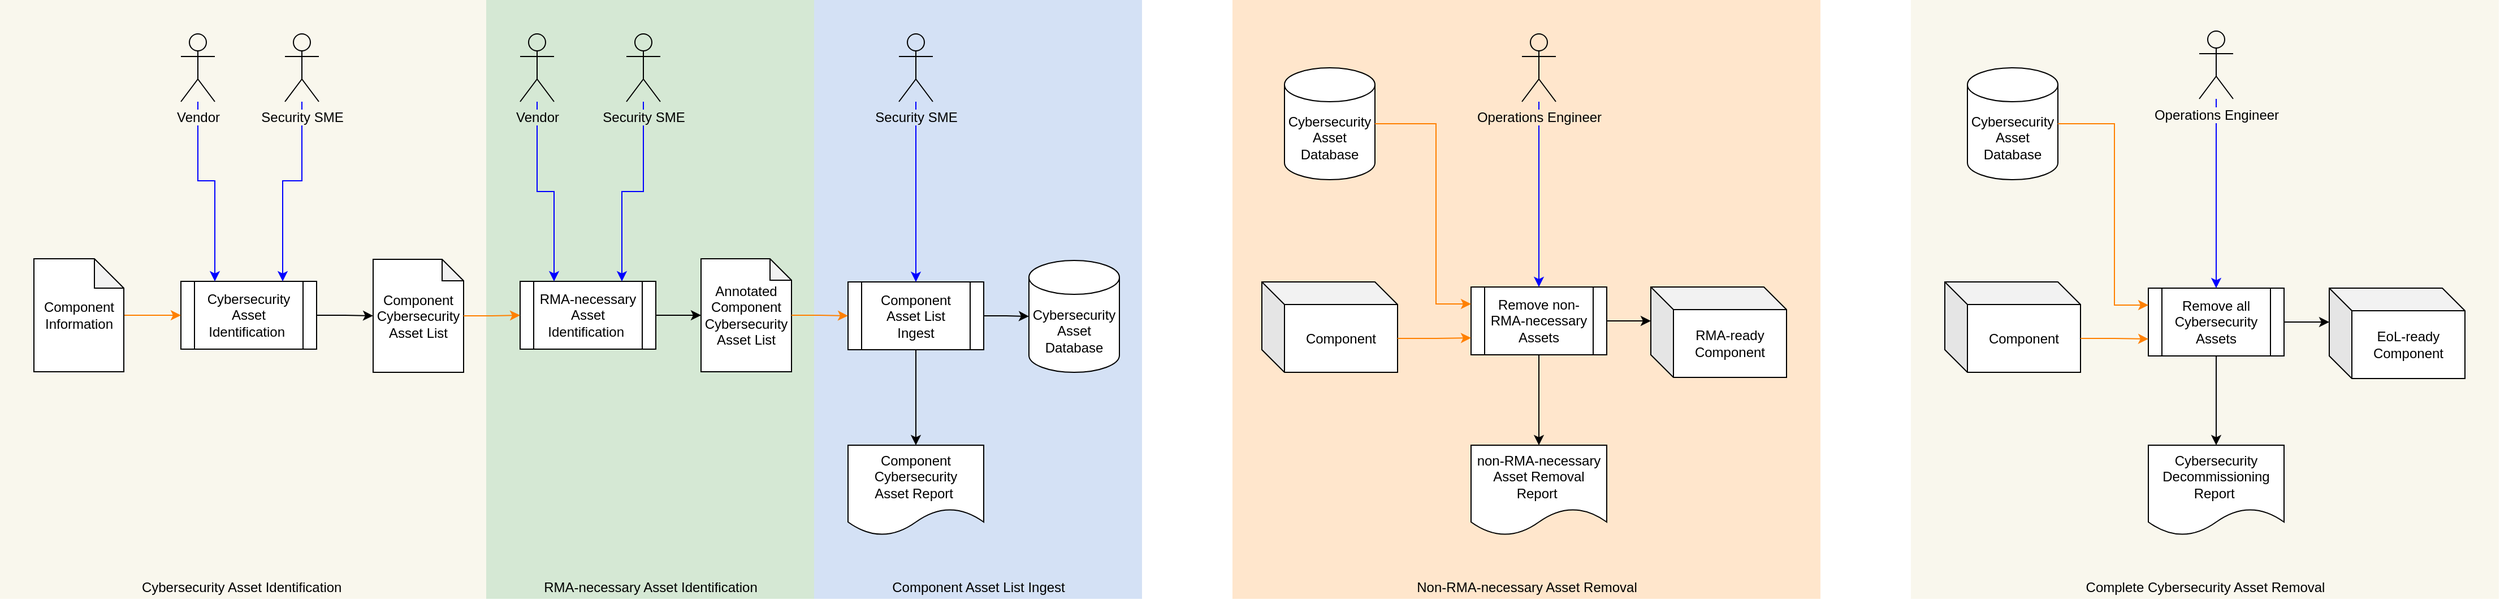 <mxfile version="26.0.16">
  <diagram id="C5RBs43oDa-KdzZeNtuy" name="Page-1">
    <mxGraphModel dx="4154" dy="1934" grid="1" gridSize="10" guides="1" tooltips="1" connect="1" arrows="1" fold="1" page="0" pageScale="1" pageWidth="827" pageHeight="1169" math="0" shadow="0">
      <root>
        <mxCell id="WIyWlLk6GJQsqaUBKTNV-0" />
        <mxCell id="WIyWlLk6GJQsqaUBKTNV-1" parent="WIyWlLk6GJQsqaUBKTNV-0" />
        <mxCell id="pu69xYrU9jhsGbABLWu0-31" value="" style="rounded=0;whiteSpace=wrap;html=1;strokeColor=none;fillColor=#D4E1F5;" parent="WIyWlLk6GJQsqaUBKTNV-1" vertex="1">
          <mxGeometry x="110" y="260" width="290" height="530" as="geometry" />
        </mxCell>
        <mxCell id="pu69xYrU9jhsGbABLWu0-32" value="Component Asset List Ingest" style="text;html=1;align=center;verticalAlign=middle;resizable=0;points=[];autosize=1;" parent="WIyWlLk6GJQsqaUBKTNV-1" vertex="1">
          <mxGeometry x="170" y="770" width="170" height="20" as="geometry" />
        </mxCell>
        <mxCell id="wN83Spoh5uE3AaR1W7T5-43" value="" style="rounded=0;whiteSpace=wrap;html=1;strokeColor=none;fillColor=#F9F7ED;" parent="WIyWlLk6GJQsqaUBKTNV-1" vertex="1">
          <mxGeometry x="1080" y="260" width="520" height="530" as="geometry" />
        </mxCell>
        <mxCell id="wN83Spoh5uE3AaR1W7T5-98" value="" style="rounded=0;whiteSpace=wrap;html=1;strokeColor=none;fillColor=#F9F7ED;" parent="WIyWlLk6GJQsqaUBKTNV-1" vertex="1">
          <mxGeometry x="-610" y="260" width="430" height="530" as="geometry" />
        </mxCell>
        <mxCell id="wN83Spoh5uE3AaR1W7T5-67" value="" style="rounded=0;whiteSpace=wrap;html=1;strokeColor=none;fillColor=#FFE6CC;" parent="WIyWlLk6GJQsqaUBKTNV-1" vertex="1">
          <mxGeometry x="480" y="260" width="520" height="530" as="geometry" />
        </mxCell>
        <mxCell id="wN83Spoh5uE3AaR1W7T5-15" value="" style="rounded=0;whiteSpace=wrap;html=1;strokeColor=none;fillColor=#D5E8D4;" parent="WIyWlLk6GJQsqaUBKTNV-1" vertex="1">
          <mxGeometry x="-180" y="260" width="290" height="530" as="geometry" />
        </mxCell>
        <mxCell id="AFasW3N3rb-dnXRpqXTf-4" value="RMA-necessary Asset Identification" style="text;html=1;align=center;verticalAlign=middle;resizable=0;points=[];autosize=1;" parent="WIyWlLk6GJQsqaUBKTNV-1" vertex="1">
          <mxGeometry x="-135" y="770" width="200" height="20" as="geometry" />
        </mxCell>
        <mxCell id="AFasW3N3rb-dnXRpqXTf-5" value="Non-RMA-necessary Asset Removal" style="text;html=1;align=center;verticalAlign=middle;resizable=0;points=[];autosize=1;" parent="WIyWlLk6GJQsqaUBKTNV-1" vertex="1">
          <mxGeometry x="635" y="770" width="210" height="20" as="geometry" />
        </mxCell>
        <mxCell id="wN83Spoh5uE3AaR1W7T5-45" value="Complete Cybersecurity Asset Removal" style="text;html=1;align=center;verticalAlign=middle;resizable=0;points=[];autosize=1;" parent="WIyWlLk6GJQsqaUBKTNV-1" vertex="1">
          <mxGeometry x="1225" y="770" width="230" height="20" as="geometry" />
        </mxCell>
        <mxCell id="AXCP_vRWOkf5SYs7HRFB-8" style="edgeStyle=orthogonalEdgeStyle;rounded=0;orthogonalLoop=1;jettySize=auto;html=1;exitX=0.5;exitY=1;exitDx=0;exitDy=0;" parent="WIyWlLk6GJQsqaUBKTNV-1" source="pu69xYrU9jhsGbABLWu0-33" target="AXCP_vRWOkf5SYs7HRFB-7" edge="1">
          <mxGeometry relative="1" as="geometry">
            <Array as="points" />
          </mxGeometry>
        </mxCell>
        <mxCell id="AXCP_vRWOkf5SYs7HRFB-17" style="edgeStyle=orthogonalEdgeStyle;rounded=0;orthogonalLoop=1;jettySize=auto;html=1;entryX=0;entryY=0.5;entryDx=0;entryDy=0;entryPerimeter=0;exitX=1;exitY=0.5;exitDx=0;exitDy=0;" parent="WIyWlLk6GJQsqaUBKTNV-1" source="pu69xYrU9jhsGbABLWu0-33" target="pu69xYrU9jhsGbABLWu0-0" edge="1">
          <mxGeometry relative="1" as="geometry">
            <mxPoint x="-646" y="380" as="sourcePoint" />
          </mxGeometry>
        </mxCell>
        <mxCell id="pu69xYrU9jhsGbABLWu0-4" style="edgeStyle=orthogonalEdgeStyle;rounded=0;orthogonalLoop=1;jettySize=auto;html=1;" parent="WIyWlLk6GJQsqaUBKTNV-1" source="wN83Spoh5uE3AaR1W7T5-111" target="pu69xYrU9jhsGbABLWu0-2" edge="1">
          <mxGeometry relative="1" as="geometry" />
        </mxCell>
        <mxCell id="wN83Spoh5uE3AaR1W7T5-111" value="Cybersecurity Asset Identification&amp;nbsp;" style="shape=process;whiteSpace=wrap;html=1;backgroundOutline=1;" parent="WIyWlLk6GJQsqaUBKTNV-1" vertex="1">
          <mxGeometry x="-450" y="509" width="120" height="60" as="geometry" />
        </mxCell>
        <mxCell id="wN83Spoh5uE3AaR1W7T5-112" value="Cybersecurity Asset Identification&amp;nbsp;" style="text;html=1;align=center;verticalAlign=middle;resizable=0;points=[];autosize=1;" parent="WIyWlLk6GJQsqaUBKTNV-1" vertex="1">
          <mxGeometry x="-495" y="770" width="200" height="20" as="geometry" />
        </mxCell>
        <mxCell id="AXCP_vRWOkf5SYs7HRFB-3" style="edgeStyle=orthogonalEdgeStyle;rounded=0;orthogonalLoop=1;jettySize=auto;html=1;entryX=0;entryY=0.5;entryDx=0;entryDy=0;strokeColor=#FF8000;" parent="WIyWlLk6GJQsqaUBKTNV-1" source="AXCP_vRWOkf5SYs7HRFB-2" target="wN83Spoh5uE3AaR1W7T5-111" edge="1">
          <mxGeometry relative="1" as="geometry" />
        </mxCell>
        <mxCell id="AXCP_vRWOkf5SYs7HRFB-2" value="Component Information" style="shape=note;whiteSpace=wrap;html=1;backgroundOutline=1;darkOpacity=0.05;size=26;" parent="WIyWlLk6GJQsqaUBKTNV-1" vertex="1">
          <mxGeometry x="-580" y="489" width="79.5" height="100" as="geometry" />
        </mxCell>
        <mxCell id="AXCP_vRWOkf5SYs7HRFB-7" value="Component Cybersecurity&lt;br&gt;Asset Report&amp;nbsp;" style="shape=document;whiteSpace=wrap;html=1;boundedLbl=1;" parent="WIyWlLk6GJQsqaUBKTNV-1" vertex="1">
          <mxGeometry x="140" y="654" width="120" height="80" as="geometry" />
        </mxCell>
        <mxCell id="IPxfnIjCZiYCJYjC7kOt-22" style="edgeStyle=orthogonalEdgeStyle;rounded=0;orthogonalLoop=1;jettySize=auto;html=1;entryX=0.25;entryY=0;entryDx=0;entryDy=0;strokeColor=#0000FF;" parent="WIyWlLk6GJQsqaUBKTNV-1" source="IPxfnIjCZiYCJYjC7kOt-4" target="wN83Spoh5uE3AaR1W7T5-111" edge="1">
          <mxGeometry relative="1" as="geometry">
            <Array as="points">
              <mxPoint x="-435" y="420" />
              <mxPoint x="-420" y="420" />
            </Array>
          </mxGeometry>
        </mxCell>
        <mxCell id="IPxfnIjCZiYCJYjC7kOt-4" value="&lt;span style=&quot;background-color: rgb(249 , 247 , 237)&quot;&gt;Vendor&lt;/span&gt;" style="shape=umlActor;verticalLabelPosition=bottom;verticalAlign=top;html=1;outlineConnect=0;fillColor=none;" parent="WIyWlLk6GJQsqaUBKTNV-1" vertex="1">
          <mxGeometry x="-450" y="290" width="30" height="60" as="geometry" />
        </mxCell>
        <mxCell id="IPxfnIjCZiYCJYjC7kOt-23" style="edgeStyle=orthogonalEdgeStyle;rounded=0;orthogonalLoop=1;jettySize=auto;html=1;strokeColor=#0000FF;entryX=0.75;entryY=0;entryDx=0;entryDy=0;" parent="WIyWlLk6GJQsqaUBKTNV-1" source="IPxfnIjCZiYCJYjC7kOt-8" target="wN83Spoh5uE3AaR1W7T5-111" edge="1">
          <mxGeometry relative="1" as="geometry">
            <Array as="points">
              <mxPoint x="-343" y="420" />
              <mxPoint x="-360" y="420" />
            </Array>
            <mxPoint x="-416" y="509" as="targetPoint" />
          </mxGeometry>
        </mxCell>
        <mxCell id="IPxfnIjCZiYCJYjC7kOt-8" value="&lt;span style=&quot;background-color: rgb(249 , 247 , 237)&quot;&gt;Security SME&lt;/span&gt;" style="shape=umlActor;verticalLabelPosition=bottom;verticalAlign=top;html=1;outlineConnect=0;fillColor=none;" parent="WIyWlLk6GJQsqaUBKTNV-1" vertex="1">
          <mxGeometry x="-358" y="290" width="30" height="60" as="geometry" />
        </mxCell>
        <mxCell id="pu69xYrU9jhsGbABLWu0-0" value="Cybersecurity Asset Database" style="shape=cylinder3;whiteSpace=wrap;html=1;boundedLbl=1;backgroundOutline=1;size=15;" parent="WIyWlLk6GJQsqaUBKTNV-1" vertex="1">
          <mxGeometry x="300" y="490.5" width="80" height="99" as="geometry" />
        </mxCell>
        <mxCell id="pu69xYrU9jhsGbABLWu0-1" value="RMA-necessary Asset Identification&amp;nbsp;" style="shape=process;whiteSpace=wrap;html=1;backgroundOutline=1;" parent="WIyWlLk6GJQsqaUBKTNV-1" vertex="1">
          <mxGeometry x="-150" y="509" width="120" height="60" as="geometry" />
        </mxCell>
        <mxCell id="pu69xYrU9jhsGbABLWu0-2" value="Component Cybersecurity Asset List" style="shape=note;whiteSpace=wrap;html=1;backgroundOutline=1;darkOpacity=0.05;size=19;" parent="WIyWlLk6GJQsqaUBKTNV-1" vertex="1">
          <mxGeometry x="-280" y="489.5" width="80" height="100" as="geometry" />
        </mxCell>
        <mxCell id="pu69xYrU9jhsGbABLWu0-3" style="edgeStyle=orthogonalEdgeStyle;rounded=0;orthogonalLoop=1;jettySize=auto;html=1;strokeColor=#FF8000;entryX=0;entryY=0.5;entryDx=0;entryDy=0;" parent="WIyWlLk6GJQsqaUBKTNV-1" source="pu69xYrU9jhsGbABLWu0-2" target="pu69xYrU9jhsGbABLWu0-1" edge="1">
          <mxGeometry relative="1" as="geometry">
            <mxPoint x="-90" y="538.5" as="targetPoint" />
          </mxGeometry>
        </mxCell>
        <mxCell id="pu69xYrU9jhsGbABLWu0-5" style="edgeStyle=orthogonalEdgeStyle;rounded=0;orthogonalLoop=1;jettySize=auto;html=1;strokeColor=#0000FF;entryX=0.25;entryY=0;entryDx=0;entryDy=0;" parent="WIyWlLk6GJQsqaUBKTNV-1" source="pu69xYrU9jhsGbABLWu0-6" target="pu69xYrU9jhsGbABLWu0-1" edge="1">
          <mxGeometry relative="1" as="geometry">
            <mxPoint x="-145" y="497.5" as="targetPoint" />
          </mxGeometry>
        </mxCell>
        <mxCell id="pu69xYrU9jhsGbABLWu0-6" value="&lt;span style=&quot;background-color: rgb(213 , 232 , 212)&quot;&gt;Vendor&lt;/span&gt;" style="shape=umlActor;verticalLabelPosition=bottom;verticalAlign=top;html=1;outlineConnect=0;fillColor=none;" parent="WIyWlLk6GJQsqaUBKTNV-1" vertex="1">
          <mxGeometry x="-150" y="290" width="30" height="60" as="geometry" />
        </mxCell>
        <mxCell id="pu69xYrU9jhsGbABLWu0-7" style="edgeStyle=orthogonalEdgeStyle;rounded=0;orthogonalLoop=1;jettySize=auto;html=1;strokeColor=#0000FF;entryX=0.75;entryY=0;entryDx=0;entryDy=0;" parent="WIyWlLk6GJQsqaUBKTNV-1" source="pu69xYrU9jhsGbABLWu0-8" target="pu69xYrU9jhsGbABLWu0-1" edge="1">
          <mxGeometry relative="1" as="geometry">
            <mxPoint x="-65" y="517.5" as="targetPoint" />
          </mxGeometry>
        </mxCell>
        <mxCell id="pu69xYrU9jhsGbABLWu0-8" value="&lt;span style=&quot;background-color: rgb(213 , 232 , 212)&quot;&gt;Security SME&lt;/span&gt;" style="shape=umlActor;verticalLabelPosition=bottom;verticalAlign=top;html=1;outlineConnect=0;fillColor=none;" parent="WIyWlLk6GJQsqaUBKTNV-1" vertex="1">
          <mxGeometry x="-56" y="290" width="30" height="60" as="geometry" />
        </mxCell>
        <mxCell id="pu69xYrU9jhsGbABLWu0-9" style="edgeStyle=orthogonalEdgeStyle;rounded=0;orthogonalLoop=1;jettySize=auto;html=1;exitX=0.5;exitY=1;exitDx=0;exitDy=0;" parent="WIyWlLk6GJQsqaUBKTNV-1" source="pu69xYrU9jhsGbABLWu0-10" target="pu69xYrU9jhsGbABLWu0-11" edge="1">
          <mxGeometry relative="1" as="geometry" />
        </mxCell>
        <mxCell id="pu69xYrU9jhsGbABLWu0-29" style="edgeStyle=orthogonalEdgeStyle;rounded=0;orthogonalLoop=1;jettySize=auto;html=1;entryX=0;entryY=0;entryDx=0;entryDy=30;entryPerimeter=0;strokeColor=#000000;" parent="WIyWlLk6GJQsqaUBKTNV-1" source="pu69xYrU9jhsGbABLWu0-10" target="pu69xYrU9jhsGbABLWu0-28" edge="1">
          <mxGeometry relative="1" as="geometry" />
        </mxCell>
        <mxCell id="pu69xYrU9jhsGbABLWu0-10" value="Remove non-RMA-necessary Assets" style="shape=process;whiteSpace=wrap;html=1;backgroundOutline=1;" parent="WIyWlLk6GJQsqaUBKTNV-1" vertex="1">
          <mxGeometry x="691" y="514" width="120" height="60" as="geometry" />
        </mxCell>
        <mxCell id="pu69xYrU9jhsGbABLWu0-11" value="non-RMA-necessary Asset Removal Report&amp;nbsp;" style="shape=document;whiteSpace=wrap;html=1;boundedLbl=1;" parent="WIyWlLk6GJQsqaUBKTNV-1" vertex="1">
          <mxGeometry x="691" y="654" width="120" height="80" as="geometry" />
        </mxCell>
        <mxCell id="pu69xYrU9jhsGbABLWu0-14" style="edgeStyle=orthogonalEdgeStyle;rounded=0;orthogonalLoop=1;jettySize=auto;html=1;entryX=0.5;entryY=0;entryDx=0;entryDy=0;strokeColor=#0000FF;" parent="WIyWlLk6GJQsqaUBKTNV-1" source="pu69xYrU9jhsGbABLWu0-13" target="pu69xYrU9jhsGbABLWu0-10" edge="1">
          <mxGeometry relative="1" as="geometry" />
        </mxCell>
        <mxCell id="pu69xYrU9jhsGbABLWu0-13" value="&lt;span style=&quot;background-color: rgb(255 , 230 , 204)&quot;&gt;Operations Engineer&lt;/span&gt;" style="shape=umlActor;verticalLabelPosition=bottom;verticalAlign=top;html=1;outlineConnect=0;fillColor=none;" parent="WIyWlLk6GJQsqaUBKTNV-1" vertex="1">
          <mxGeometry x="736" y="290" width="30" height="60" as="geometry" />
        </mxCell>
        <mxCell id="pu69xYrU9jhsGbABLWu0-15" style="edgeStyle=orthogonalEdgeStyle;rounded=0;orthogonalLoop=1;jettySize=auto;html=1;exitX=0.5;exitY=1;exitDx=0;exitDy=0;entryX=0.5;entryY=0;entryDx=0;entryDy=0;" parent="WIyWlLk6GJQsqaUBKTNV-1" source="pu69xYrU9jhsGbABLWu0-16" target="pu69xYrU9jhsGbABLWu0-17" edge="1">
          <mxGeometry relative="1" as="geometry" />
        </mxCell>
        <mxCell id="pu69xYrU9jhsGbABLWu0-30" style="edgeStyle=orthogonalEdgeStyle;rounded=0;orthogonalLoop=1;jettySize=auto;html=1;entryX=0;entryY=0;entryDx=0;entryDy=30;entryPerimeter=0;strokeColor=#000000;" parent="WIyWlLk6GJQsqaUBKTNV-1" source="pu69xYrU9jhsGbABLWu0-16" target="pu69xYrU9jhsGbABLWu0-27" edge="1">
          <mxGeometry relative="1" as="geometry" />
        </mxCell>
        <mxCell id="pu69xYrU9jhsGbABLWu0-16" value="Remove all Cybersecurity Assets" style="shape=process;whiteSpace=wrap;html=1;backgroundOutline=1;" parent="WIyWlLk6GJQsqaUBKTNV-1" vertex="1">
          <mxGeometry x="1290" y="515" width="120" height="60" as="geometry" />
        </mxCell>
        <mxCell id="pu69xYrU9jhsGbABLWu0-17" value="Cybersecurity Decommissioning Report&amp;nbsp;" style="shape=document;whiteSpace=wrap;html=1;boundedLbl=1;" parent="WIyWlLk6GJQsqaUBKTNV-1" vertex="1">
          <mxGeometry x="1290" y="654" width="120" height="80" as="geometry" />
        </mxCell>
        <mxCell id="pu69xYrU9jhsGbABLWu0-18" style="edgeStyle=orthogonalEdgeStyle;rounded=0;orthogonalLoop=1;jettySize=auto;html=1;strokeColor=#0000FF;" parent="WIyWlLk6GJQsqaUBKTNV-1" source="pu69xYrU9jhsGbABLWu0-19" target="pu69xYrU9jhsGbABLWu0-16" edge="1">
          <mxGeometry relative="1" as="geometry">
            <mxPoint x="1350" y="390" as="sourcePoint" />
          </mxGeometry>
        </mxCell>
        <mxCell id="pu69xYrU9jhsGbABLWu0-19" value="&lt;span style=&quot;background-color: rgb(249 , 247 , 237)&quot;&gt;Operations Engineer&lt;/span&gt;" style="shape=umlActor;verticalLabelPosition=bottom;verticalAlign=top;html=1;outlineConnect=0;fillColor=none;" parent="WIyWlLk6GJQsqaUBKTNV-1" vertex="1">
          <mxGeometry x="1335" y="287.5" width="30" height="60" as="geometry" />
        </mxCell>
        <mxCell id="pu69xYrU9jhsGbABLWu0-20" value="Cybersecurity Asset Database" style="shape=cylinder3;whiteSpace=wrap;html=1;boundedLbl=1;backgroundOutline=1;size=15;" parent="WIyWlLk6GJQsqaUBKTNV-1" vertex="1">
          <mxGeometry x="526" y="320" width="80" height="99" as="geometry" />
        </mxCell>
        <mxCell id="pu69xYrU9jhsGbABLWu0-21" value="Cybersecurity Asset Database" style="shape=cylinder3;whiteSpace=wrap;html=1;boundedLbl=1;backgroundOutline=1;size=15;" parent="WIyWlLk6GJQsqaUBKTNV-1" vertex="1">
          <mxGeometry x="1130" y="320" width="80" height="99" as="geometry" />
        </mxCell>
        <mxCell id="WcZLiKfYTSiQ0uEuk9bP-12" style="edgeStyle=orthogonalEdgeStyle;rounded=0;orthogonalLoop=1;jettySize=auto;html=1;strokeColor=#FF8000;exitX=1;exitY=0.5;exitDx=0;exitDy=0;exitPerimeter=0;entryX=0;entryY=0.25;entryDx=0;entryDy=0;" parent="WIyWlLk6GJQsqaUBKTNV-1" source="pu69xYrU9jhsGbABLWu0-20" target="pu69xYrU9jhsGbABLWu0-10" edge="1">
          <mxGeometry relative="1" as="geometry">
            <mxPoint x="-279" y="154" as="sourcePoint" />
            <mxPoint x="281" y="-121" as="targetPoint" />
            <Array as="points">
              <mxPoint x="660" y="370" />
              <mxPoint x="660" y="529" />
            </Array>
          </mxGeometry>
        </mxCell>
        <mxCell id="pu69xYrU9jhsGbABLWu0-22" style="edgeStyle=orthogonalEdgeStyle;rounded=0;orthogonalLoop=1;jettySize=auto;html=1;strokeColor=#FF8000;exitX=1;exitY=0.5;exitDx=0;exitDy=0;exitPerimeter=0;entryX=0;entryY=0.25;entryDx=0;entryDy=0;" parent="WIyWlLk6GJQsqaUBKTNV-1" source="pu69xYrU9jhsGbABLWu0-21" target="pu69xYrU9jhsGbABLWu0-16" edge="1">
          <mxGeometry relative="1" as="geometry">
            <mxPoint x="640" y="379.5" as="sourcePoint" />
            <mxPoint x="781" y="539" as="targetPoint" />
            <Array as="points">
              <mxPoint x="1260" y="370" />
              <mxPoint x="1260" y="530" />
            </Array>
          </mxGeometry>
        </mxCell>
        <mxCell id="pu69xYrU9jhsGbABLWu0-23" value="Component" style="shape=cube;whiteSpace=wrap;html=1;boundedLbl=1;backgroundOutline=1;darkOpacity=0.05;darkOpacity2=0.1;" parent="WIyWlLk6GJQsqaUBKTNV-1" vertex="1">
          <mxGeometry x="506" y="509.5" width="120" height="80" as="geometry" />
        </mxCell>
        <mxCell id="pu69xYrU9jhsGbABLWu0-24" style="edgeStyle=orthogonalEdgeStyle;rounded=0;orthogonalLoop=1;jettySize=auto;html=1;strokeColor=#FF8000;exitX=0;exitY=0;exitDx=120;exitDy=50;exitPerimeter=0;entryX=0;entryY=0.75;entryDx=0;entryDy=0;" parent="WIyWlLk6GJQsqaUBKTNV-1" source="pu69xYrU9jhsGbABLWu0-23" target="pu69xYrU9jhsGbABLWu0-10" edge="1">
          <mxGeometry relative="1" as="geometry">
            <mxPoint x="521" y="-121" as="sourcePoint" />
            <mxPoint x="646" y="-121" as="targetPoint" />
          </mxGeometry>
        </mxCell>
        <mxCell id="pu69xYrU9jhsGbABLWu0-25" value="Component" style="shape=cube;whiteSpace=wrap;html=1;boundedLbl=1;backgroundOutline=1;darkOpacity=0.05;darkOpacity2=0.1;" parent="WIyWlLk6GJQsqaUBKTNV-1" vertex="1">
          <mxGeometry x="1110" y="509.5" width="120" height="80" as="geometry" />
        </mxCell>
        <mxCell id="pu69xYrU9jhsGbABLWu0-26" style="edgeStyle=orthogonalEdgeStyle;rounded=0;orthogonalLoop=1;jettySize=auto;html=1;strokeColor=#FF8000;exitX=0;exitY=0;exitDx=120;exitDy=50;exitPerimeter=0;entryX=0;entryY=0.75;entryDx=0;entryDy=0;" parent="WIyWlLk6GJQsqaUBKTNV-1" source="pu69xYrU9jhsGbABLWu0-25" target="pu69xYrU9jhsGbABLWu0-16" edge="1">
          <mxGeometry relative="1" as="geometry">
            <mxPoint x="1125" y="-122" as="sourcePoint" />
            <mxPoint x="1365" y="558" as="targetPoint" />
          </mxGeometry>
        </mxCell>
        <mxCell id="pu69xYrU9jhsGbABLWu0-27" value="EoL-ready&lt;br&gt;Component" style="shape=cube;whiteSpace=wrap;html=1;boundedLbl=1;backgroundOutline=1;darkOpacity=0.05;darkOpacity2=0.1;" parent="WIyWlLk6GJQsqaUBKTNV-1" vertex="1">
          <mxGeometry x="1450" y="515" width="120" height="80" as="geometry" />
        </mxCell>
        <mxCell id="pu69xYrU9jhsGbABLWu0-28" value="RMA-ready&lt;br&gt;Component" style="shape=cube;whiteSpace=wrap;html=1;boundedLbl=1;backgroundOutline=1;darkOpacity=0.05;darkOpacity2=0.1;" parent="WIyWlLk6GJQsqaUBKTNV-1" vertex="1">
          <mxGeometry x="850" y="514" width="120" height="80" as="geometry" />
        </mxCell>
        <mxCell id="pu69xYrU9jhsGbABLWu0-33" value="Component Asset List&lt;br&gt;Ingest" style="shape=process;whiteSpace=wrap;html=1;backgroundOutline=1;" parent="WIyWlLk6GJQsqaUBKTNV-1" vertex="1">
          <mxGeometry x="140" y="509.5" width="120" height="60" as="geometry" />
        </mxCell>
        <mxCell id="pu69xYrU9jhsGbABLWu0-34" style="edgeStyle=orthogonalEdgeStyle;rounded=0;orthogonalLoop=1;jettySize=auto;html=1;strokeColor=#0000FF;entryX=0.5;entryY=0;entryDx=0;entryDy=0;" parent="WIyWlLk6GJQsqaUBKTNV-1" source="pu69xYrU9jhsGbABLWu0-35" target="pu69xYrU9jhsGbABLWu0-33" edge="1">
          <mxGeometry relative="1" as="geometry">
            <mxPoint x="225" y="517.5" as="targetPoint" />
          </mxGeometry>
        </mxCell>
        <mxCell id="pu69xYrU9jhsGbABLWu0-35" value="&lt;span style=&quot;background-color: rgb(212 , 225 , 245)&quot;&gt;Security SME&lt;/span&gt;" style="shape=umlActor;verticalLabelPosition=bottom;verticalAlign=top;html=1;outlineConnect=0;fillColor=none;" parent="WIyWlLk6GJQsqaUBKTNV-1" vertex="1">
          <mxGeometry x="185" y="290" width="30" height="60" as="geometry" />
        </mxCell>
        <mxCell id="pu69xYrU9jhsGbABLWu0-36" value="Annotated Component Cybersecurity Asset List" style="shape=note;whiteSpace=wrap;html=1;backgroundOutline=1;darkOpacity=0.05;size=19;" parent="WIyWlLk6GJQsqaUBKTNV-1" vertex="1">
          <mxGeometry x="10" y="489" width="80" height="100" as="geometry" />
        </mxCell>
        <mxCell id="pu69xYrU9jhsGbABLWu0-37" style="edgeStyle=orthogonalEdgeStyle;rounded=0;orthogonalLoop=1;jettySize=auto;html=1;strokeColor=#FF8000;entryX=0;entryY=0.5;entryDx=0;entryDy=0;" parent="WIyWlLk6GJQsqaUBKTNV-1" source="pu69xYrU9jhsGbABLWu0-36" target="pu69xYrU9jhsGbABLWu0-33" edge="1">
          <mxGeometry relative="1" as="geometry">
            <mxPoint x="160" y="538" as="targetPoint" />
          </mxGeometry>
        </mxCell>
        <mxCell id="pu69xYrU9jhsGbABLWu0-38" style="edgeStyle=orthogonalEdgeStyle;rounded=0;orthogonalLoop=1;jettySize=auto;html=1;exitX=1;exitY=0.5;exitDx=0;exitDy=0;" parent="WIyWlLk6GJQsqaUBKTNV-1" source="pu69xYrU9jhsGbABLWu0-1" target="pu69xYrU9jhsGbABLWu0-36" edge="1">
          <mxGeometry relative="1" as="geometry">
            <mxPoint x="-20" y="538" as="sourcePoint" />
          </mxGeometry>
        </mxCell>
      </root>
    </mxGraphModel>
  </diagram>
</mxfile>
